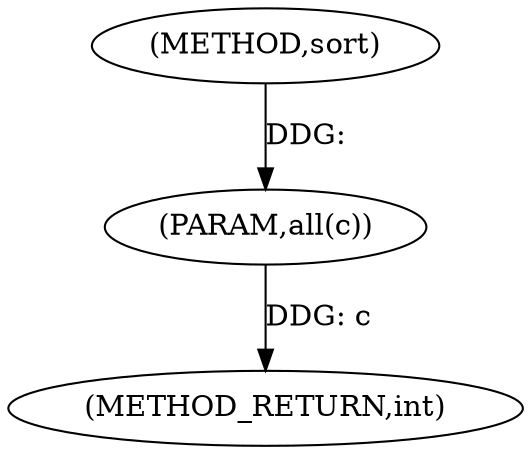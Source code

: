 digraph "sort" {  
"1000102" [label = "(METHOD,sort)" ]
"1000105" [label = "(METHOD_RETURN,int)" ]
"1000103" [label = "(PARAM,all(c))" ]
  "1000103" -> "1000105"  [ label = "DDG: c"] 
  "1000102" -> "1000103"  [ label = "DDG: "] 
}
